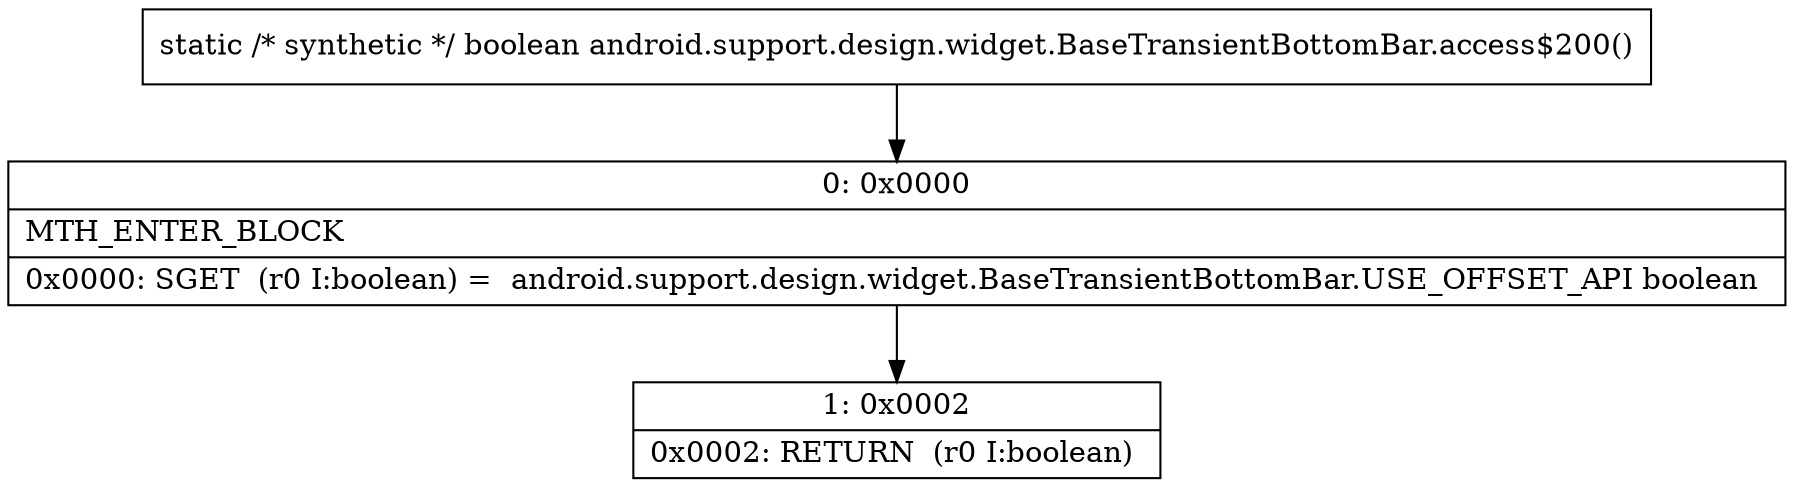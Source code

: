 digraph "CFG forandroid.support.design.widget.BaseTransientBottomBar.access$200()Z" {
Node_0 [shape=record,label="{0\:\ 0x0000|MTH_ENTER_BLOCK\l|0x0000: SGET  (r0 I:boolean) =  android.support.design.widget.BaseTransientBottomBar.USE_OFFSET_API boolean \l}"];
Node_1 [shape=record,label="{1\:\ 0x0002|0x0002: RETURN  (r0 I:boolean) \l}"];
MethodNode[shape=record,label="{static \/* synthetic *\/ boolean android.support.design.widget.BaseTransientBottomBar.access$200() }"];
MethodNode -> Node_0;
Node_0 -> Node_1;
}

